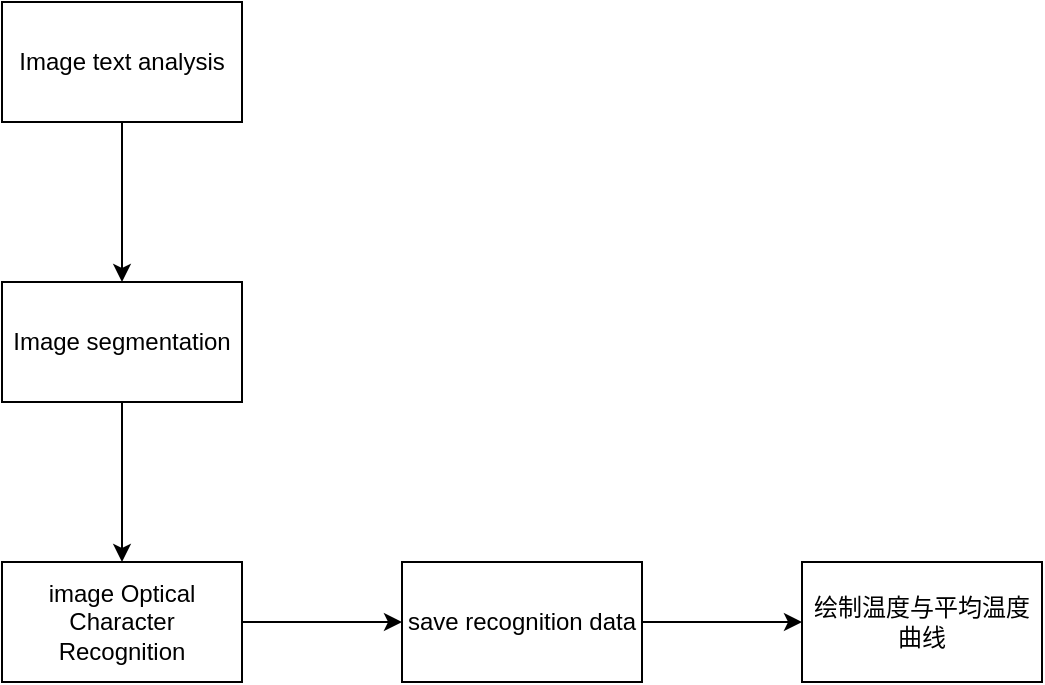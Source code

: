 <mxfile version="20.5.1" type="github">
  <diagram id="LDmr6S2L3XmODTiTm3Y7" name="第 1 页">
    <mxGraphModel dx="996" dy="640" grid="1" gridSize="10" guides="1" tooltips="1" connect="1" arrows="1" fold="1" page="1" pageScale="1" pageWidth="827" pageHeight="1169" math="0" shadow="0">
      <root>
        <mxCell id="0" />
        <mxCell id="1" parent="0" />
        <mxCell id="dZ0xSFoXPHCmKiUfeAUb-3" value="" style="edgeStyle=orthogonalEdgeStyle;rounded=0;orthogonalLoop=1;jettySize=auto;html=1;" edge="1" parent="1" source="dZ0xSFoXPHCmKiUfeAUb-1" target="dZ0xSFoXPHCmKiUfeAUb-2">
          <mxGeometry relative="1" as="geometry" />
        </mxCell>
        <mxCell id="dZ0xSFoXPHCmKiUfeAUb-1" value="Image text analysis" style="rounded=0;whiteSpace=wrap;html=1;" vertex="1" parent="1">
          <mxGeometry x="60" y="40" width="120" height="60" as="geometry" />
        </mxCell>
        <mxCell id="dZ0xSFoXPHCmKiUfeAUb-5" value="" style="edgeStyle=orthogonalEdgeStyle;rounded=0;orthogonalLoop=1;jettySize=auto;html=1;" edge="1" parent="1" source="dZ0xSFoXPHCmKiUfeAUb-2" target="dZ0xSFoXPHCmKiUfeAUb-4">
          <mxGeometry relative="1" as="geometry" />
        </mxCell>
        <mxCell id="dZ0xSFoXPHCmKiUfeAUb-2" value="Image segmentation" style="rounded=0;whiteSpace=wrap;html=1;" vertex="1" parent="1">
          <mxGeometry x="60" y="180" width="120" height="60" as="geometry" />
        </mxCell>
        <mxCell id="dZ0xSFoXPHCmKiUfeAUb-7" value="" style="edgeStyle=orthogonalEdgeStyle;rounded=0;orthogonalLoop=1;jettySize=auto;html=1;" edge="1" parent="1" source="dZ0xSFoXPHCmKiUfeAUb-4" target="dZ0xSFoXPHCmKiUfeAUb-6">
          <mxGeometry relative="1" as="geometry" />
        </mxCell>
        <mxCell id="dZ0xSFoXPHCmKiUfeAUb-4" value="image&amp;nbsp;Optical Character Recognition" style="rounded=0;whiteSpace=wrap;html=1;" vertex="1" parent="1">
          <mxGeometry x="60" y="320" width="120" height="60" as="geometry" />
        </mxCell>
        <mxCell id="dZ0xSFoXPHCmKiUfeAUb-9" value="" style="edgeStyle=orthogonalEdgeStyle;rounded=0;orthogonalLoop=1;jettySize=auto;html=1;" edge="1" parent="1" source="dZ0xSFoXPHCmKiUfeAUb-6" target="dZ0xSFoXPHCmKiUfeAUb-8">
          <mxGeometry relative="1" as="geometry" />
        </mxCell>
        <mxCell id="dZ0xSFoXPHCmKiUfeAUb-6" value="save&amp;nbsp;recognition data" style="whiteSpace=wrap;html=1;rounded=0;" vertex="1" parent="1">
          <mxGeometry x="260" y="320" width="120" height="60" as="geometry" />
        </mxCell>
        <mxCell id="dZ0xSFoXPHCmKiUfeAUb-8" value="绘制温度与平均温度曲线" style="whiteSpace=wrap;html=1;rounded=0;" vertex="1" parent="1">
          <mxGeometry x="460" y="320" width="120" height="60" as="geometry" />
        </mxCell>
      </root>
    </mxGraphModel>
  </diagram>
</mxfile>
